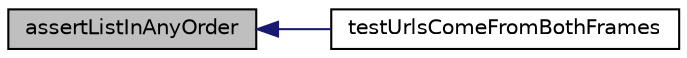 digraph "assertListInAnyOrder"
{
  edge [fontname="Helvetica",fontsize="10",labelfontname="Helvetica",labelfontsize="10"];
  node [fontname="Helvetica",fontsize="10",shape=record];
  rankdir="LR";
  Node1 [label="assertListInAnyOrder",height=0.2,width=0.4,color="black", fillcolor="grey75", style="filled" fontcolor="black"];
  Node1 -> Node2 [dir="back",color="midnightblue",fontsize="10",style="solid",fontname="Helvetica"];
  Node2 [label="testUrlsComeFromBothFrames",height=0.2,width=0.4,color="black", fillcolor="white", style="filled",URL="$class_test_of_frameset_page_interface.html#abacee257937ede9db071f25738c7c976"];
}
